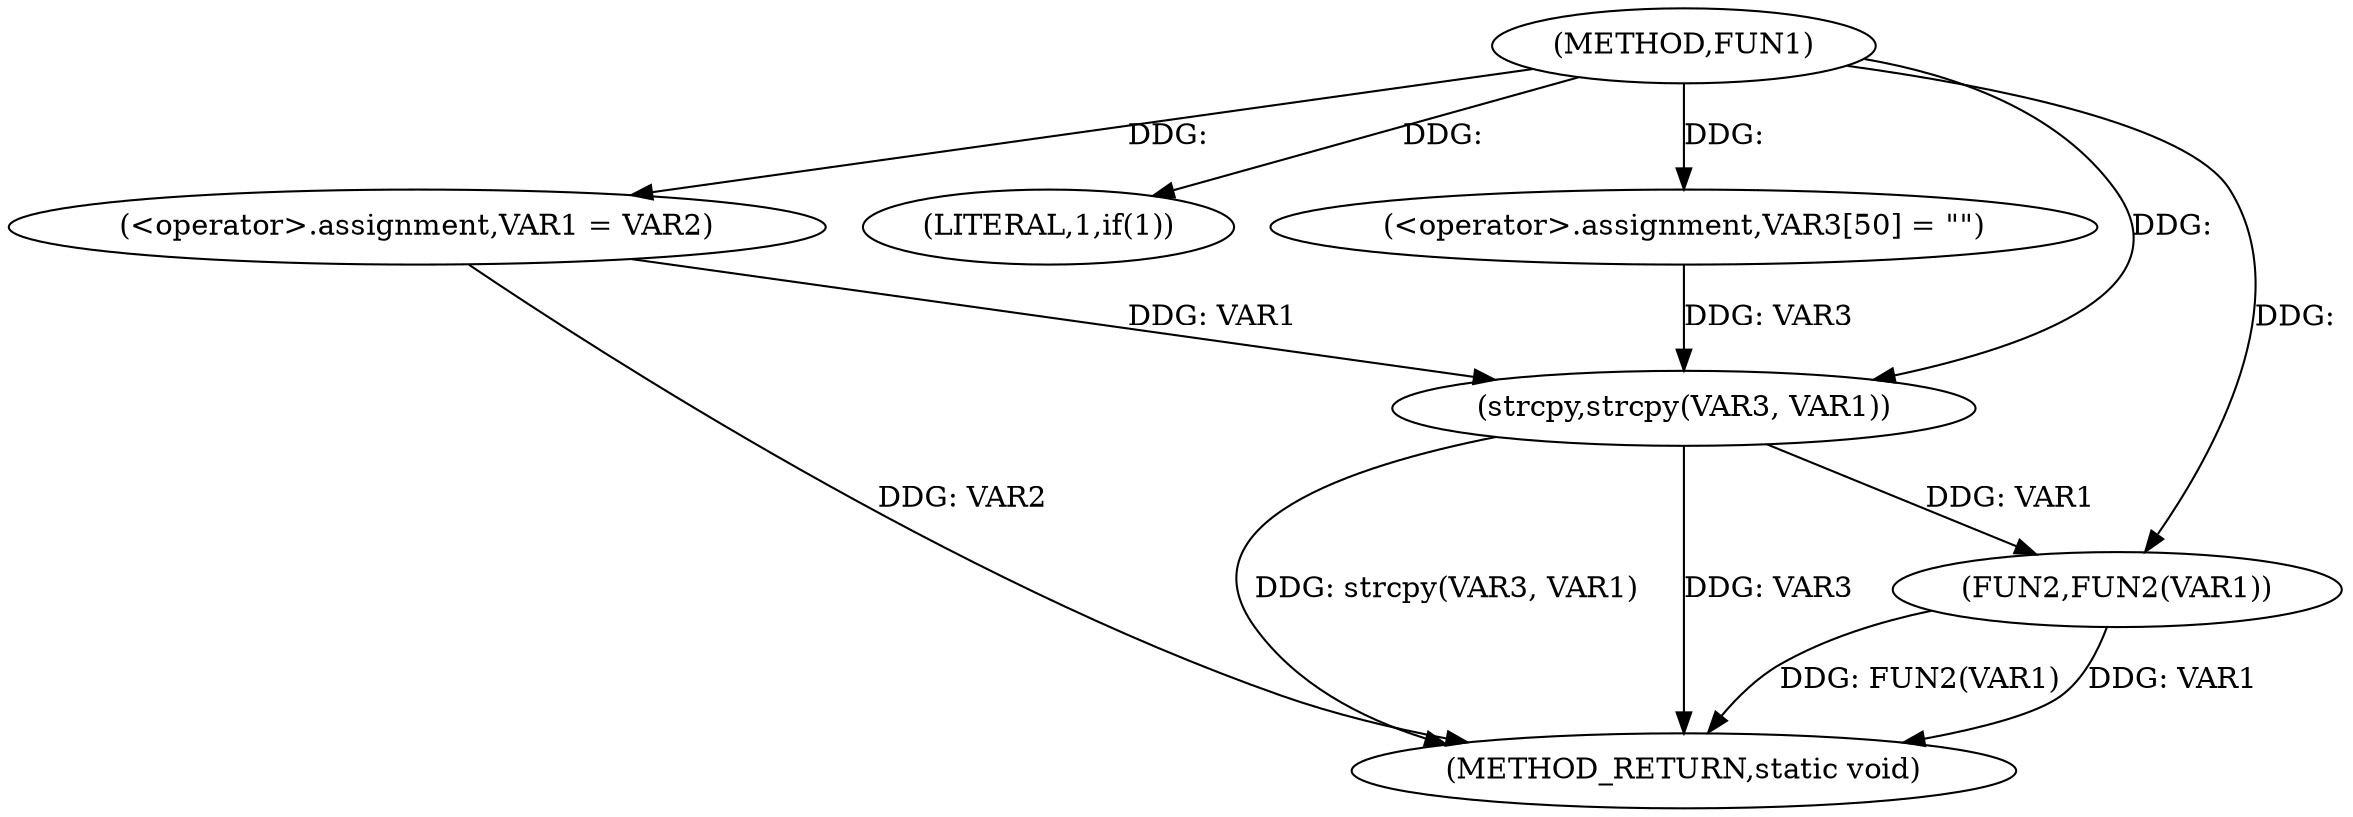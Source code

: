 digraph FUN1 {  
"1000100" [label = "(METHOD,FUN1)" ]
"1000120" [label = "(METHOD_RETURN,static void)" ]
"1000104" [label = "(<operator>.assignment,VAR1 = VAR2)" ]
"1000108" [label = "(LITERAL,1,if(1))" ]
"1000112" [label = "(<operator>.assignment,VAR3[50] = \"\")" ]
"1000115" [label = "(strcpy,strcpy(VAR3, VAR1))" ]
"1000118" [label = "(FUN2,FUN2(VAR1))" ]
  "1000115" -> "1000120"  [ label = "DDG: strcpy(VAR3, VAR1)"] 
  "1000118" -> "1000120"  [ label = "DDG: FUN2(VAR1)"] 
  "1000118" -> "1000120"  [ label = "DDG: VAR1"] 
  "1000115" -> "1000120"  [ label = "DDG: VAR3"] 
  "1000104" -> "1000120"  [ label = "DDG: VAR2"] 
  "1000100" -> "1000104"  [ label = "DDG: "] 
  "1000100" -> "1000108"  [ label = "DDG: "] 
  "1000100" -> "1000112"  [ label = "DDG: "] 
  "1000112" -> "1000115"  [ label = "DDG: VAR3"] 
  "1000100" -> "1000115"  [ label = "DDG: "] 
  "1000104" -> "1000115"  [ label = "DDG: VAR1"] 
  "1000115" -> "1000118"  [ label = "DDG: VAR1"] 
  "1000100" -> "1000118"  [ label = "DDG: "] 
}
